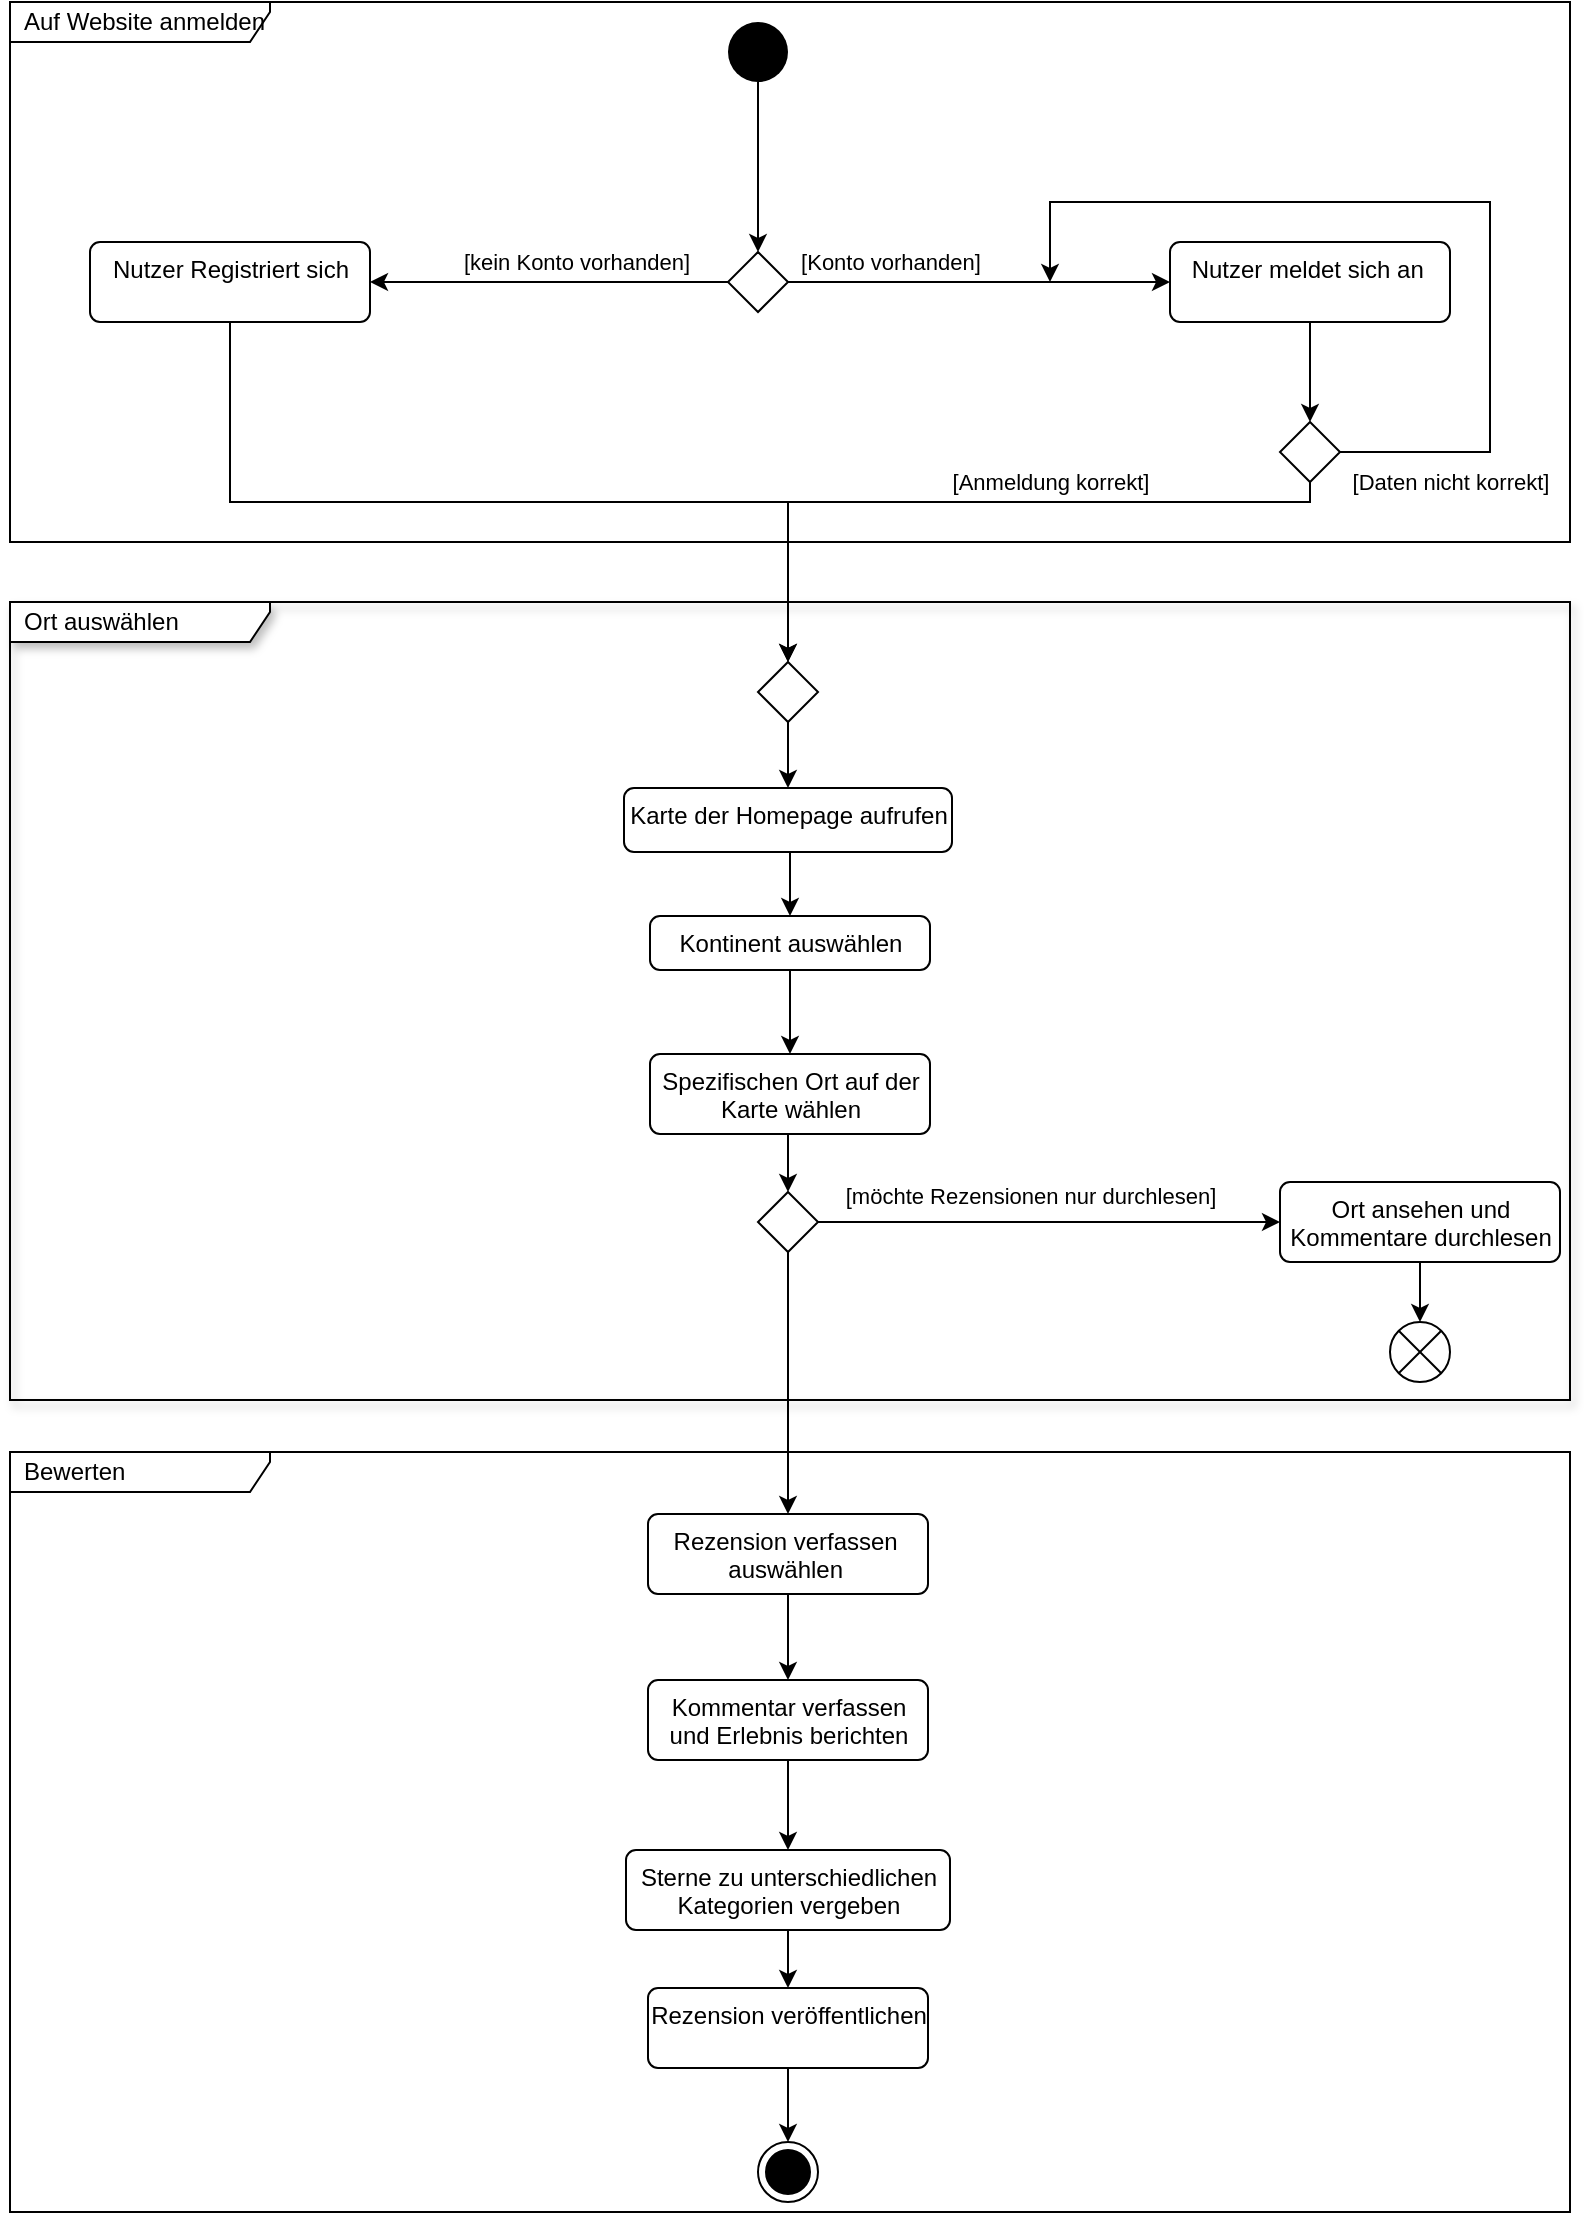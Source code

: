 <mxfile version="20.3.7" type="github">
  <diagram id="gkDrMK_C3x4ka8-0iTx1" name="Seite-1">
    <mxGraphModel dx="1426" dy="825" grid="0" gridSize="10" guides="1" tooltips="1" connect="1" arrows="1" fold="1" page="1" pageScale="1" pageWidth="827" pageHeight="1169" math="0" shadow="0">
      <root>
        <mxCell id="0" />
        <mxCell id="1" parent="0" />
        <mxCell id="lK81WPECvldNejqJGFNq-3" value="Bewerten" style="shape=umlFrame;whiteSpace=wrap;html=1;width=130;height=20;boundedLbl=1;verticalAlign=middle;align=left;spacingLeft=5;" vertex="1" parent="1">
          <mxGeometry x="40" y="755" width="780" height="380" as="geometry" />
        </mxCell>
        <mxCell id="lK81WPECvldNejqJGFNq-1" value="Ort auswählen" style="shape=umlFrame;whiteSpace=wrap;html=1;width=130;height=20;boundedLbl=1;verticalAlign=middle;align=left;spacingLeft=5;shadow=1;" vertex="1" parent="1">
          <mxGeometry x="40" y="330" width="780" height="399" as="geometry" />
        </mxCell>
        <mxCell id="hHakHM2wU4puaAJeqPE2-20" value="Auf Website anmelden" style="shape=umlFrame;whiteSpace=wrap;html=1;width=130;height=20;boundedLbl=1;verticalAlign=middle;align=left;spacingLeft=5;" parent="1" vertex="1">
          <mxGeometry x="40" y="30" width="780" height="270" as="geometry" />
        </mxCell>
        <mxCell id="EY5RB-Vur7H8Ce3vqMUg-3" style="edgeStyle=orthogonalEdgeStyle;rounded=0;orthogonalLoop=1;jettySize=auto;html=1;exitX=0.5;exitY=1;exitDx=0;exitDy=0;entryX=0.5;entryY=0;entryDx=0;entryDy=0;" parent="1" source="hHakHM2wU4puaAJeqPE2-10" target="hHakHM2wU4puaAJeqPE2-16" edge="1">
          <mxGeometry relative="1" as="geometry" />
        </mxCell>
        <mxCell id="hHakHM2wU4puaAJeqPE2-10" value="" style="ellipse;fillColor=#000000;strokeColor=none;" parent="1" vertex="1">
          <mxGeometry x="399" y="40" width="30" height="30" as="geometry" />
        </mxCell>
        <mxCell id="hHakHM2wU4puaAJeqPE2-11" value="" style="ellipse;html=1;shape=endState;fillColor=strokeColor;" parent="1" vertex="1">
          <mxGeometry x="414" y="1100" width="30" height="30" as="geometry" />
        </mxCell>
        <mxCell id="hHakHM2wU4puaAJeqPE2-12" value="" style="shape=sumEllipse;perimeter=ellipsePerimeter;whiteSpace=wrap;html=1;backgroundOutline=1;" parent="1" vertex="1">
          <mxGeometry x="730" y="690" width="30" height="30" as="geometry" />
        </mxCell>
        <mxCell id="EY5RB-Vur7H8Ce3vqMUg-8" style="edgeStyle=orthogonalEdgeStyle;rounded=0;orthogonalLoop=1;jettySize=auto;html=1;exitX=0.5;exitY=1;exitDx=0;exitDy=0;entryX=0.5;entryY=0;entryDx=0;entryDy=0;" parent="1" source="hHakHM2wU4puaAJeqPE2-15" target="EY5RB-Vur7H8Ce3vqMUg-7" edge="1">
          <mxGeometry relative="1" as="geometry" />
        </mxCell>
        <mxCell id="hHakHM2wU4puaAJeqPE2-15" value="Nutzer meldet sich an&amp;nbsp;" style="html=1;align=center;verticalAlign=top;rounded=1;absoluteArcSize=1;arcSize=10;dashed=0;" parent="1" vertex="1">
          <mxGeometry x="620" y="150" width="140" height="40" as="geometry" />
        </mxCell>
        <mxCell id="EY5RB-Vur7H8Ce3vqMUg-4" style="edgeStyle=orthogonalEdgeStyle;rounded=0;orthogonalLoop=1;jettySize=auto;html=1;exitX=1;exitY=0.5;exitDx=0;exitDy=0;" parent="1" source="hHakHM2wU4puaAJeqPE2-16" target="hHakHM2wU4puaAJeqPE2-15" edge="1">
          <mxGeometry relative="1" as="geometry" />
        </mxCell>
        <mxCell id="EY5RB-Vur7H8Ce3vqMUg-23" value="[Konto vorhanden]" style="edgeLabel;html=1;align=center;verticalAlign=middle;resizable=0;points=[];" parent="EY5RB-Vur7H8Ce3vqMUg-4" vertex="1" connectable="0">
          <mxGeometry x="-0.602" y="2" relative="1" as="geometry">
            <mxPoint x="13" y="-8" as="offset" />
          </mxGeometry>
        </mxCell>
        <mxCell id="EY5RB-Vur7H8Ce3vqMUg-6" style="edgeStyle=orthogonalEdgeStyle;rounded=0;orthogonalLoop=1;jettySize=auto;html=1;exitX=0;exitY=0.5;exitDx=0;exitDy=0;" parent="1" source="hHakHM2wU4puaAJeqPE2-16" target="EY5RB-Vur7H8Ce3vqMUg-5" edge="1">
          <mxGeometry relative="1" as="geometry" />
        </mxCell>
        <mxCell id="EY5RB-Vur7H8Ce3vqMUg-22" value="[kein Konto vorhanden]" style="edgeLabel;html=1;align=center;verticalAlign=middle;resizable=0;points=[];" parent="EY5RB-Vur7H8Ce3vqMUg-6" vertex="1" connectable="0">
          <mxGeometry x="-0.151" y="1" relative="1" as="geometry">
            <mxPoint y="-11" as="offset" />
          </mxGeometry>
        </mxCell>
        <mxCell id="hHakHM2wU4puaAJeqPE2-16" value="" style="rhombus;" parent="1" vertex="1">
          <mxGeometry x="399" y="155" width="30" height="30" as="geometry" />
        </mxCell>
        <mxCell id="EY5RB-Vur7H8Ce3vqMUg-20" style="edgeStyle=orthogonalEdgeStyle;rounded=0;orthogonalLoop=1;jettySize=auto;html=1;exitX=0.5;exitY=1;exitDx=0;exitDy=0;entryX=0.5;entryY=0;entryDx=0;entryDy=0;" parent="1" source="EY5RB-Vur7H8Ce3vqMUg-5" target="EY5RB-Vur7H8Ce3vqMUg-17" edge="1">
          <mxGeometry relative="1" as="geometry">
            <Array as="points">
              <mxPoint x="150" y="280" />
              <mxPoint x="429" y="280" />
            </Array>
          </mxGeometry>
        </mxCell>
        <mxCell id="EY5RB-Vur7H8Ce3vqMUg-5" value="Nutzer Registriert sich" style="html=1;align=center;verticalAlign=top;rounded=1;absoluteArcSize=1;arcSize=10;dashed=0;" parent="1" vertex="1">
          <mxGeometry x="80" y="150" width="140" height="40" as="geometry" />
        </mxCell>
        <mxCell id="EY5RB-Vur7H8Ce3vqMUg-9" style="edgeStyle=orthogonalEdgeStyle;rounded=0;orthogonalLoop=1;jettySize=auto;html=1;exitX=0.5;exitY=1;exitDx=0;exitDy=0;entryX=0.5;entryY=0;entryDx=0;entryDy=0;" parent="1" source="EY5RB-Vur7H8Ce3vqMUg-7" target="EY5RB-Vur7H8Ce3vqMUg-17" edge="1">
          <mxGeometry relative="1" as="geometry">
            <mxPoint x="447" y="350" as="targetPoint" />
            <Array as="points">
              <mxPoint x="690" y="280" />
              <mxPoint x="429" y="280" />
            </Array>
          </mxGeometry>
        </mxCell>
        <mxCell id="EY5RB-Vur7H8Ce3vqMUg-16" value="[Anmeldung korrekt]" style="edgeLabel;html=1;align=center;verticalAlign=middle;resizable=0;points=[];" parent="EY5RB-Vur7H8Ce3vqMUg-9" vertex="1" connectable="0">
          <mxGeometry x="-0.009" y="-2" relative="1" as="geometry">
            <mxPoint x="34" y="-8" as="offset" />
          </mxGeometry>
        </mxCell>
        <mxCell id="EY5RB-Vur7H8Ce3vqMUg-11" style="edgeStyle=orthogonalEdgeStyle;rounded=0;orthogonalLoop=1;jettySize=auto;html=1;exitX=1;exitY=0.5;exitDx=0;exitDy=0;" parent="1" source="EY5RB-Vur7H8Ce3vqMUg-7" edge="1">
          <mxGeometry relative="1" as="geometry">
            <mxPoint x="560" y="170" as="targetPoint" />
            <Array as="points">
              <mxPoint x="780" y="255" />
              <mxPoint x="780" y="130" />
              <mxPoint x="560" y="130" />
            </Array>
          </mxGeometry>
        </mxCell>
        <mxCell id="EY5RB-Vur7H8Ce3vqMUg-15" value="[Daten nicht korrekt]" style="edgeLabel;html=1;align=center;verticalAlign=middle;resizable=0;points=[];" parent="EY5RB-Vur7H8Ce3vqMUg-11" vertex="1" connectable="0">
          <mxGeometry x="-0.939" y="2" relative="1" as="geometry">
            <mxPoint x="41" y="17" as="offset" />
          </mxGeometry>
        </mxCell>
        <mxCell id="EY5RB-Vur7H8Ce3vqMUg-7" value="" style="rhombus;" parent="1" vertex="1">
          <mxGeometry x="675" y="240" width="30" height="30" as="geometry" />
        </mxCell>
        <mxCell id="EY5RB-Vur7H8Ce3vqMUg-17" value="" style="rhombus;" parent="1" vertex="1">
          <mxGeometry x="414" y="360" width="30" height="30" as="geometry" />
        </mxCell>
        <mxCell id="lK81WPECvldNejqJGFNq-4" style="edgeStyle=orthogonalEdgeStyle;rounded=0;orthogonalLoop=1;jettySize=auto;html=1;exitX=0.5;exitY=1;exitDx=0;exitDy=0;entryX=0.5;entryY=0;entryDx=0;entryDy=0;" edge="1" parent="1" source="EY5RB-Vur7H8Ce3vqMUg-17" target="lK81WPECvldNejqJGFNq-5">
          <mxGeometry relative="1" as="geometry">
            <mxPoint x="428" y="390" as="sourcePoint" />
            <mxPoint x="428" y="430" as="targetPoint" />
          </mxGeometry>
        </mxCell>
        <mxCell id="lK81WPECvldNejqJGFNq-7" style="edgeStyle=orthogonalEdgeStyle;rounded=0;orthogonalLoop=1;jettySize=auto;html=1;exitX=0.5;exitY=1;exitDx=0;exitDy=0;entryX=0.5;entryY=0;entryDx=0;entryDy=0;" edge="1" parent="1" source="lK81WPECvldNejqJGFNq-5" target="lK81WPECvldNejqJGFNq-6">
          <mxGeometry relative="1" as="geometry" />
        </mxCell>
        <mxCell id="lK81WPECvldNejqJGFNq-5" value="Karte der Homepage aufrufen" style="html=1;align=center;verticalAlign=top;rounded=1;absoluteArcSize=1;arcSize=10;dashed=0;" vertex="1" parent="1">
          <mxGeometry x="347" y="423" width="164" height="32" as="geometry" />
        </mxCell>
        <mxCell id="lK81WPECvldNejqJGFNq-9" style="edgeStyle=orthogonalEdgeStyle;rounded=0;orthogonalLoop=1;jettySize=auto;html=1;exitX=0.5;exitY=1;exitDx=0;exitDy=0;entryX=0.5;entryY=0;entryDx=0;entryDy=0;" edge="1" parent="1" source="lK81WPECvldNejqJGFNq-6" target="lK81WPECvldNejqJGFNq-8">
          <mxGeometry relative="1" as="geometry" />
        </mxCell>
        <mxCell id="lK81WPECvldNejqJGFNq-6" value="Kontinent auswählen" style="html=1;align=center;verticalAlign=top;rounded=1;absoluteArcSize=1;arcSize=10;dashed=0;" vertex="1" parent="1">
          <mxGeometry x="360" y="487" width="140" height="27" as="geometry" />
        </mxCell>
        <mxCell id="lK81WPECvldNejqJGFNq-11" style="edgeStyle=orthogonalEdgeStyle;rounded=0;orthogonalLoop=1;jettySize=auto;html=1;exitX=0.5;exitY=1;exitDx=0;exitDy=0;entryX=0.5;entryY=0;entryDx=0;entryDy=0;" edge="1" parent="1" source="lK81WPECvldNejqJGFNq-8" target="lK81WPECvldNejqJGFNq-10">
          <mxGeometry relative="1" as="geometry" />
        </mxCell>
        <mxCell id="lK81WPECvldNejqJGFNq-8" value="Spezifischen Ort auf der&lt;br&gt;Karte wählen" style="html=1;align=center;verticalAlign=top;rounded=1;absoluteArcSize=1;arcSize=10;dashed=0;" vertex="1" parent="1">
          <mxGeometry x="360" y="556" width="140" height="40" as="geometry" />
        </mxCell>
        <mxCell id="lK81WPECvldNejqJGFNq-13" value="[möchte Rezensionen nur durchlesen]" style="edgeStyle=orthogonalEdgeStyle;rounded=0;orthogonalLoop=1;jettySize=auto;html=1;exitX=1;exitY=0.5;exitDx=0;exitDy=0;" edge="1" parent="1" source="lK81WPECvldNejqJGFNq-10" target="lK81WPECvldNejqJGFNq-12">
          <mxGeometry x="-0.082" y="13" relative="1" as="geometry">
            <mxPoint as="offset" />
          </mxGeometry>
        </mxCell>
        <mxCell id="lK81WPECvldNejqJGFNq-14" style="edgeStyle=orthogonalEdgeStyle;rounded=0;orthogonalLoop=1;jettySize=auto;html=1;exitX=0.5;exitY=1;exitDx=0;exitDy=0;" edge="1" parent="1" source="lK81WPECvldNejqJGFNq-10" target="lK81WPECvldNejqJGFNq-15">
          <mxGeometry relative="1" as="geometry" />
        </mxCell>
        <mxCell id="lK81WPECvldNejqJGFNq-10" value="" style="rhombus;" vertex="1" parent="1">
          <mxGeometry x="414" y="625" width="30" height="30" as="geometry" />
        </mxCell>
        <mxCell id="lK81WPECvldNejqJGFNq-16" style="edgeStyle=orthogonalEdgeStyle;rounded=0;orthogonalLoop=1;jettySize=auto;html=1;exitX=0.5;exitY=1;exitDx=0;exitDy=0;entryX=0.5;entryY=0;entryDx=0;entryDy=0;" edge="1" parent="1" source="lK81WPECvldNejqJGFNq-12" target="hHakHM2wU4puaAJeqPE2-12">
          <mxGeometry relative="1" as="geometry" />
        </mxCell>
        <mxCell id="lK81WPECvldNejqJGFNq-12" value="Ort ansehen und&lt;br&gt;Kommentare durchlesen" style="html=1;align=center;verticalAlign=top;rounded=1;absoluteArcSize=1;arcSize=10;dashed=0;" vertex="1" parent="1">
          <mxGeometry x="675" y="620" width="140" height="40" as="geometry" />
        </mxCell>
        <mxCell id="lK81WPECvldNejqJGFNq-18" style="edgeStyle=orthogonalEdgeStyle;rounded=0;orthogonalLoop=1;jettySize=auto;html=1;exitX=0.5;exitY=1;exitDx=0;exitDy=0;entryX=0.5;entryY=0;entryDx=0;entryDy=0;" edge="1" parent="1" source="lK81WPECvldNejqJGFNq-15" target="lK81WPECvldNejqJGFNq-17">
          <mxGeometry relative="1" as="geometry" />
        </mxCell>
        <mxCell id="lK81WPECvldNejqJGFNq-15" value="Rezension verfassen&amp;nbsp;&lt;br&gt;auswählen&amp;nbsp;" style="html=1;align=center;verticalAlign=top;rounded=1;absoluteArcSize=1;arcSize=10;dashed=0;" vertex="1" parent="1">
          <mxGeometry x="359" y="786" width="140" height="40" as="geometry" />
        </mxCell>
        <mxCell id="lK81WPECvldNejqJGFNq-20" style="edgeStyle=orthogonalEdgeStyle;rounded=0;orthogonalLoop=1;jettySize=auto;html=1;exitX=0.5;exitY=1;exitDx=0;exitDy=0;entryX=0.5;entryY=0;entryDx=0;entryDy=0;" edge="1" parent="1" source="lK81WPECvldNejqJGFNq-17" target="lK81WPECvldNejqJGFNq-19">
          <mxGeometry relative="1" as="geometry" />
        </mxCell>
        <mxCell id="lK81WPECvldNejqJGFNq-17" value="Kommentar verfassen&lt;br&gt;und Erlebnis berichten" style="html=1;align=center;verticalAlign=top;rounded=1;absoluteArcSize=1;arcSize=10;dashed=0;" vertex="1" parent="1">
          <mxGeometry x="359" y="869" width="140" height="40" as="geometry" />
        </mxCell>
        <mxCell id="lK81WPECvldNejqJGFNq-22" style="edgeStyle=orthogonalEdgeStyle;rounded=0;orthogonalLoop=1;jettySize=auto;html=1;exitX=0.5;exitY=1;exitDx=0;exitDy=0;" edge="1" parent="1" source="lK81WPECvldNejqJGFNq-19" target="lK81WPECvldNejqJGFNq-21">
          <mxGeometry relative="1" as="geometry" />
        </mxCell>
        <mxCell id="lK81WPECvldNejqJGFNq-19" value="Sterne zu unterschiedlichen&lt;br&gt;Kategorien vergeben" style="html=1;align=center;verticalAlign=top;rounded=1;absoluteArcSize=1;arcSize=10;dashed=0;" vertex="1" parent="1">
          <mxGeometry x="348" y="954" width="162" height="40" as="geometry" />
        </mxCell>
        <mxCell id="lK81WPECvldNejqJGFNq-23" style="edgeStyle=orthogonalEdgeStyle;rounded=0;orthogonalLoop=1;jettySize=auto;html=1;exitX=0.5;exitY=1;exitDx=0;exitDy=0;" edge="1" parent="1" source="lK81WPECvldNejqJGFNq-21" target="hHakHM2wU4puaAJeqPE2-11">
          <mxGeometry relative="1" as="geometry" />
        </mxCell>
        <mxCell id="lK81WPECvldNejqJGFNq-21" value="Rezension veröffentlichen" style="html=1;align=center;verticalAlign=top;rounded=1;absoluteArcSize=1;arcSize=10;dashed=0;" vertex="1" parent="1">
          <mxGeometry x="359" y="1023" width="140" height="40" as="geometry" />
        </mxCell>
      </root>
    </mxGraphModel>
  </diagram>
</mxfile>
